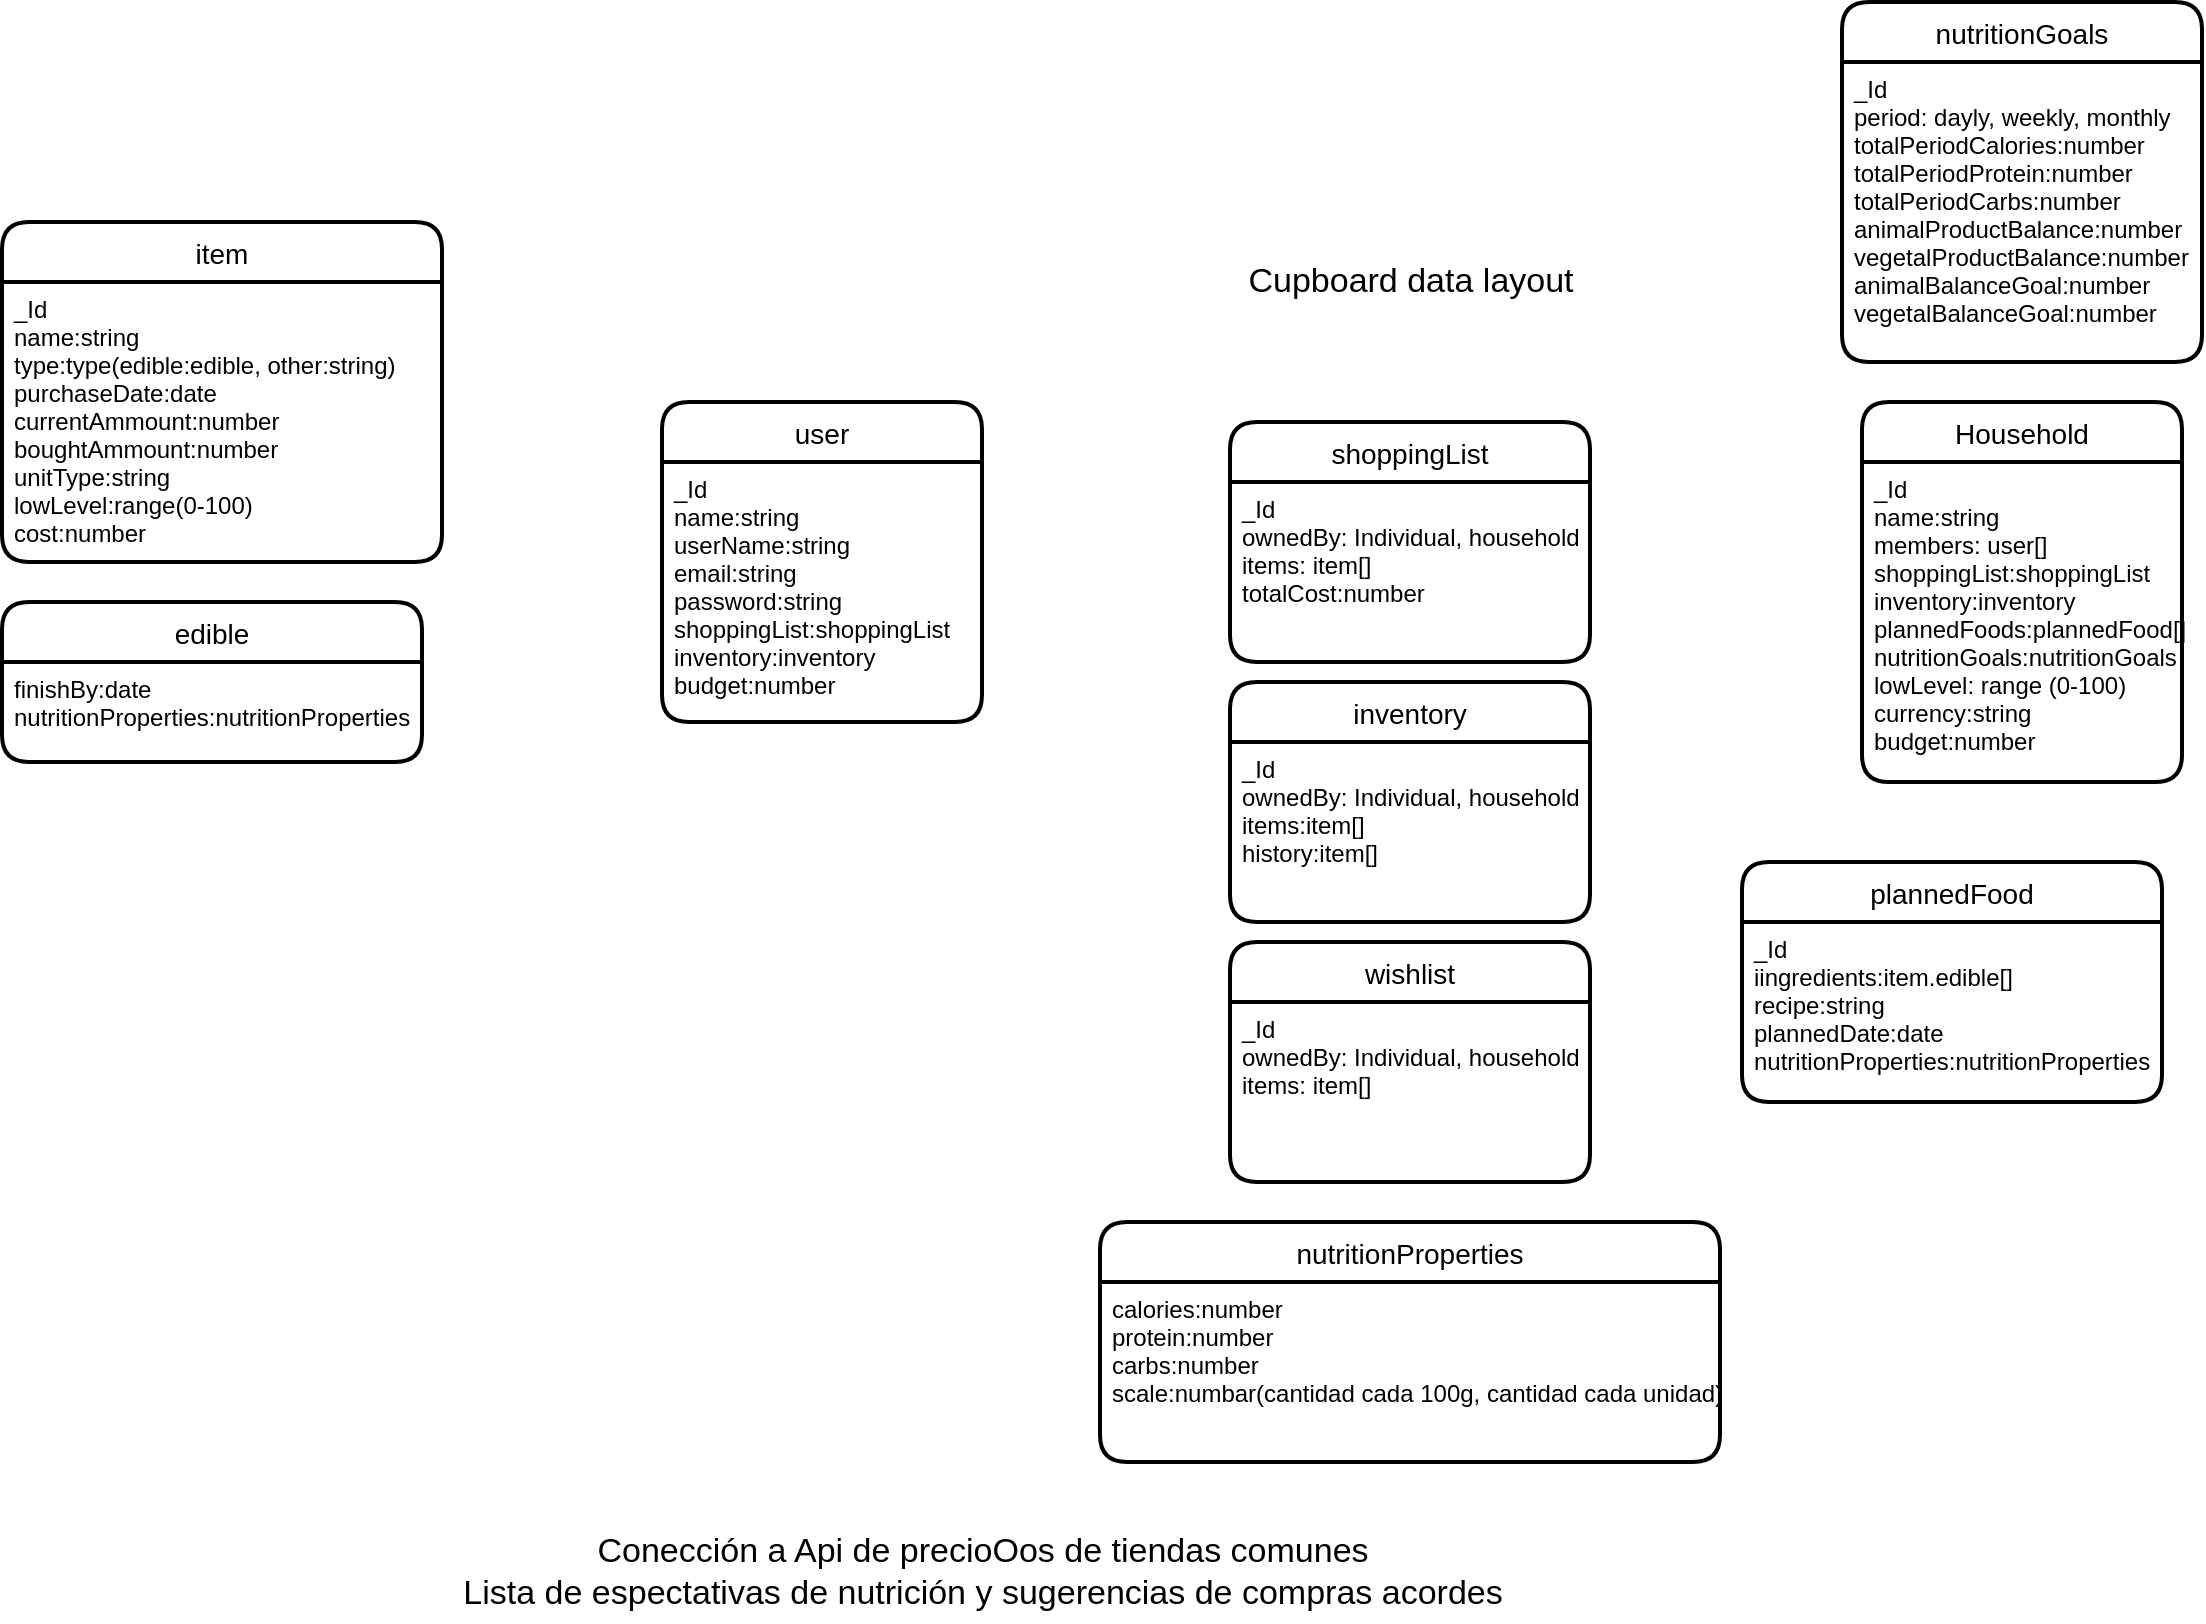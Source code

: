 <mxfile version="19.0.3" type="device"><diagram id="hjgILRXQCJhsonBNkjeO" name="Página-1"><mxGraphModel dx="1299" dy="2026" grid="1" gridSize="10" guides="1" tooltips="1" connect="1" arrows="1" fold="1" page="1" pageScale="1" pageWidth="827" pageHeight="1169" math="0" shadow="0"><root><mxCell id="0"/><mxCell id="1" parent="0"/><mxCell id="Xqygl5VP0NOoKiWFGSoh-1" value="user" style="swimlane;childLayout=stackLayout;horizontal=1;startSize=30;horizontalStack=0;rounded=1;fontSize=14;fontStyle=0;strokeWidth=2;resizeParent=0;resizeLast=1;shadow=0;dashed=0;align=center;" parent="1" vertex="1"><mxGeometry x="40" y="90" width="160" height="160" as="geometry"/></mxCell><mxCell id="Xqygl5VP0NOoKiWFGSoh-2" value="_Id&#10;name:string&#10;userName:string&#10;email:string&#10;password:string&#10;shoppingList:shoppingList&#10;inventory:inventory&#10;budget:number" style="align=left;strokeColor=none;fillColor=none;spacingLeft=4;fontSize=12;verticalAlign=top;resizable=0;rotatable=0;part=1;" parent="Xqygl5VP0NOoKiWFGSoh-1" vertex="1"><mxGeometry y="30" width="160" height="130" as="geometry"/></mxCell><mxCell id="Xqygl5VP0NOoKiWFGSoh-3" value="&lt;font style=&quot;font-size: 17px;&quot;&gt;Cupboard data layout&lt;/font&gt;" style="text;html=1;align=center;verticalAlign=middle;resizable=0;points=[];autosize=1;strokeColor=none;fillColor=none;" parent="1" vertex="1"><mxGeometry x="324" y="20" width="180" height="20" as="geometry"/></mxCell><mxCell id="Xqygl5VP0NOoKiWFGSoh-4" value="shoppingList" style="swimlane;childLayout=stackLayout;horizontal=1;startSize=30;horizontalStack=0;rounded=1;fontSize=14;fontStyle=0;strokeWidth=2;resizeParent=0;resizeLast=1;shadow=0;dashed=0;align=center;" parent="1" vertex="1"><mxGeometry x="324" y="100" width="180" height="120" as="geometry"/></mxCell><mxCell id="Xqygl5VP0NOoKiWFGSoh-5" value="_Id&#10;ownedBy: Individual, household&#10;items: item[]&#10;totalCost:number" style="align=left;strokeColor=none;fillColor=none;spacingLeft=4;fontSize=12;verticalAlign=top;resizable=0;rotatable=0;part=1;" parent="Xqygl5VP0NOoKiWFGSoh-4" vertex="1"><mxGeometry y="30" width="180" height="90" as="geometry"/></mxCell><mxCell id="Xqygl5VP0NOoKiWFGSoh-6" value="inventory" style="swimlane;childLayout=stackLayout;horizontal=1;startSize=30;horizontalStack=0;rounded=1;fontSize=14;fontStyle=0;strokeWidth=2;resizeParent=0;resizeLast=1;shadow=0;dashed=0;align=center;" parent="1" vertex="1"><mxGeometry x="324" y="230" width="180" height="120" as="geometry"/></mxCell><mxCell id="Xqygl5VP0NOoKiWFGSoh-7" value="_Id&#10;ownedBy: Individual, household&#10;items:item[]&#10;history:item[]" style="align=left;strokeColor=none;fillColor=none;spacingLeft=4;fontSize=12;verticalAlign=top;resizable=0;rotatable=0;part=1;" parent="Xqygl5VP0NOoKiWFGSoh-6" vertex="1"><mxGeometry y="30" width="180" height="90" as="geometry"/></mxCell><mxCell id="Xqygl5VP0NOoKiWFGSoh-8" value="Household" style="swimlane;childLayout=stackLayout;horizontal=1;startSize=30;horizontalStack=0;rounded=1;fontSize=14;fontStyle=0;strokeWidth=2;resizeParent=0;resizeLast=1;shadow=0;dashed=0;align=center;" parent="1" vertex="1"><mxGeometry x="640" y="90" width="160" height="190" as="geometry"/></mxCell><mxCell id="Xqygl5VP0NOoKiWFGSoh-9" value="_Id&#10;name:string&#10;members: user[]&#10;shoppingList:shoppingList&#10;inventory:inventory&#10;plannedFoods:plannedFood[]&#10;nutritionGoals:nutritionGoals&#10;lowLevel: range (0-100)&#10;currency:string&#10;budget:number" style="align=left;strokeColor=none;fillColor=none;spacingLeft=4;fontSize=12;verticalAlign=top;resizable=0;rotatable=0;part=1;" parent="Xqygl5VP0NOoKiWFGSoh-8" vertex="1"><mxGeometry y="30" width="160" height="160" as="geometry"/></mxCell><mxCell id="Xqygl5VP0NOoKiWFGSoh-10" value="wishlist" style="swimlane;childLayout=stackLayout;horizontal=1;startSize=30;horizontalStack=0;rounded=1;fontSize=14;fontStyle=0;strokeWidth=2;resizeParent=0;resizeLast=1;shadow=0;dashed=0;align=center;" parent="1" vertex="1"><mxGeometry x="324" y="360" width="180" height="120" as="geometry"/></mxCell><mxCell id="Xqygl5VP0NOoKiWFGSoh-11" value="_Id&#10;ownedBy: Individual, household&#10;items: item[]" style="align=left;strokeColor=none;fillColor=none;spacingLeft=4;fontSize=12;verticalAlign=top;resizable=0;rotatable=0;part=1;" parent="Xqygl5VP0NOoKiWFGSoh-10" vertex="1"><mxGeometry y="30" width="180" height="90" as="geometry"/></mxCell><mxCell id="Xqygl5VP0NOoKiWFGSoh-12" value="Conección a Api de precioOos de tiendas comunes&lt;br&gt;Lista de espectativas de nutrición y sugerencias de compras acordes" style="text;html=1;align=center;verticalAlign=middle;resizable=0;points=[];autosize=1;strokeColor=none;fillColor=none;fontSize=17;" parent="1" vertex="1"><mxGeometry x="-70" y="650" width="540" height="50" as="geometry"/></mxCell><mxCell id="Xqygl5VP0NOoKiWFGSoh-13" value="plannedFood" style="swimlane;childLayout=stackLayout;horizontal=1;startSize=30;horizontalStack=0;rounded=1;fontSize=14;fontStyle=0;strokeWidth=2;resizeParent=0;resizeLast=1;shadow=0;dashed=0;align=center;" parent="1" vertex="1"><mxGeometry x="580" y="320" width="210" height="120" as="geometry"/></mxCell><mxCell id="Xqygl5VP0NOoKiWFGSoh-14" value="_Id&#10;iingredients:item.edible[]&#10;recipe:string&#10;plannedDate:date&#10;nutritionProperties:nutritionProperties" style="align=left;strokeColor=none;fillColor=none;spacingLeft=4;fontSize=12;verticalAlign=top;resizable=0;rotatable=0;part=1;" parent="Xqygl5VP0NOoKiWFGSoh-13" vertex="1"><mxGeometry y="30" width="210" height="90" as="geometry"/></mxCell><mxCell id="Xqygl5VP0NOoKiWFGSoh-15" value="nutritionGoals" style="swimlane;childLayout=stackLayout;horizontal=1;startSize=30;horizontalStack=0;rounded=1;fontSize=14;fontStyle=0;strokeWidth=2;resizeParent=0;resizeLast=1;shadow=0;dashed=0;align=center;" parent="1" vertex="1"><mxGeometry x="630" y="-110" width="180" height="180" as="geometry"/></mxCell><mxCell id="Xqygl5VP0NOoKiWFGSoh-16" value="_Id&#10;period: dayly, weekly, monthly&#10;totalPeriodCalories:number&#10;totalPeriodProtein:number&#10;totalPeriodCarbs:number&#10;animalProductBalance:number&#10;vegetalProductBalance:number&#10;animalBalanceGoal:number&#10;vegetalBalanceGoal:number" style="align=left;strokeColor=none;fillColor=none;spacingLeft=4;fontSize=12;verticalAlign=top;resizable=0;rotatable=0;part=1;" parent="Xqygl5VP0NOoKiWFGSoh-15" vertex="1"><mxGeometry y="30" width="180" height="150" as="geometry"/></mxCell><mxCell id="Xqygl5VP0NOoKiWFGSoh-17" value="item" style="swimlane;childLayout=stackLayout;horizontal=1;startSize=30;horizontalStack=0;rounded=1;fontSize=14;fontStyle=0;strokeWidth=2;resizeParent=0;resizeLast=1;shadow=0;dashed=0;align=center;" parent="1" vertex="1"><mxGeometry x="-290" width="220" height="170" as="geometry"/></mxCell><mxCell id="Xqygl5VP0NOoKiWFGSoh-18" value="_Id&#10;name:string&#10;type:type(edible:edible, other:string)&#10;purchaseDate:date&#10;currentAmmount:number&#10;boughtAmmount:number&#10;unitType:string&#10;lowLevel:range(0-100)&#10;cost:number&#10;" style="align=left;strokeColor=none;fillColor=none;spacingLeft=4;fontSize=12;verticalAlign=top;resizable=0;rotatable=0;part=1;" parent="Xqygl5VP0NOoKiWFGSoh-17" vertex="1"><mxGeometry y="30" width="220" height="140" as="geometry"/></mxCell><mxCell id="Xqygl5VP0NOoKiWFGSoh-21" value="nutritionProperties" style="swimlane;childLayout=stackLayout;horizontal=1;startSize=30;horizontalStack=0;rounded=1;fontSize=14;fontStyle=0;strokeWidth=2;resizeParent=0;resizeLast=1;shadow=0;dashed=0;align=center;" parent="1" vertex="1"><mxGeometry x="259" y="500" width="310" height="120" as="geometry"/></mxCell><mxCell id="Xqygl5VP0NOoKiWFGSoh-22" value="calories:number&#10;protein:number&#10;carbs:number&#10;scale:numbar(cantidad cada 100g, cantidad cada unidad)" style="align=left;strokeColor=none;fillColor=none;spacingLeft=4;fontSize=12;verticalAlign=top;resizable=0;rotatable=0;part=1;" parent="Xqygl5VP0NOoKiWFGSoh-21" vertex="1"><mxGeometry y="30" width="310" height="90" as="geometry"/></mxCell><mxCell id="Xqygl5VP0NOoKiWFGSoh-25" value="edible" style="swimlane;childLayout=stackLayout;horizontal=1;startSize=30;horizontalStack=0;rounded=1;fontSize=14;fontStyle=0;strokeWidth=2;resizeParent=0;resizeLast=1;shadow=0;dashed=0;align=center;" parent="1" vertex="1"><mxGeometry x="-290" y="190" width="210" height="80" as="geometry"/></mxCell><mxCell id="Xqygl5VP0NOoKiWFGSoh-26" value="finishBy:date&#10;nutritionProperties:nutritionProperties" style="align=left;strokeColor=none;fillColor=none;spacingLeft=4;fontSize=12;verticalAlign=top;resizable=0;rotatable=0;part=1;" parent="Xqygl5VP0NOoKiWFGSoh-25" vertex="1"><mxGeometry y="30" width="210" height="50" as="geometry"/></mxCell></root></mxGraphModel></diagram></mxfile>